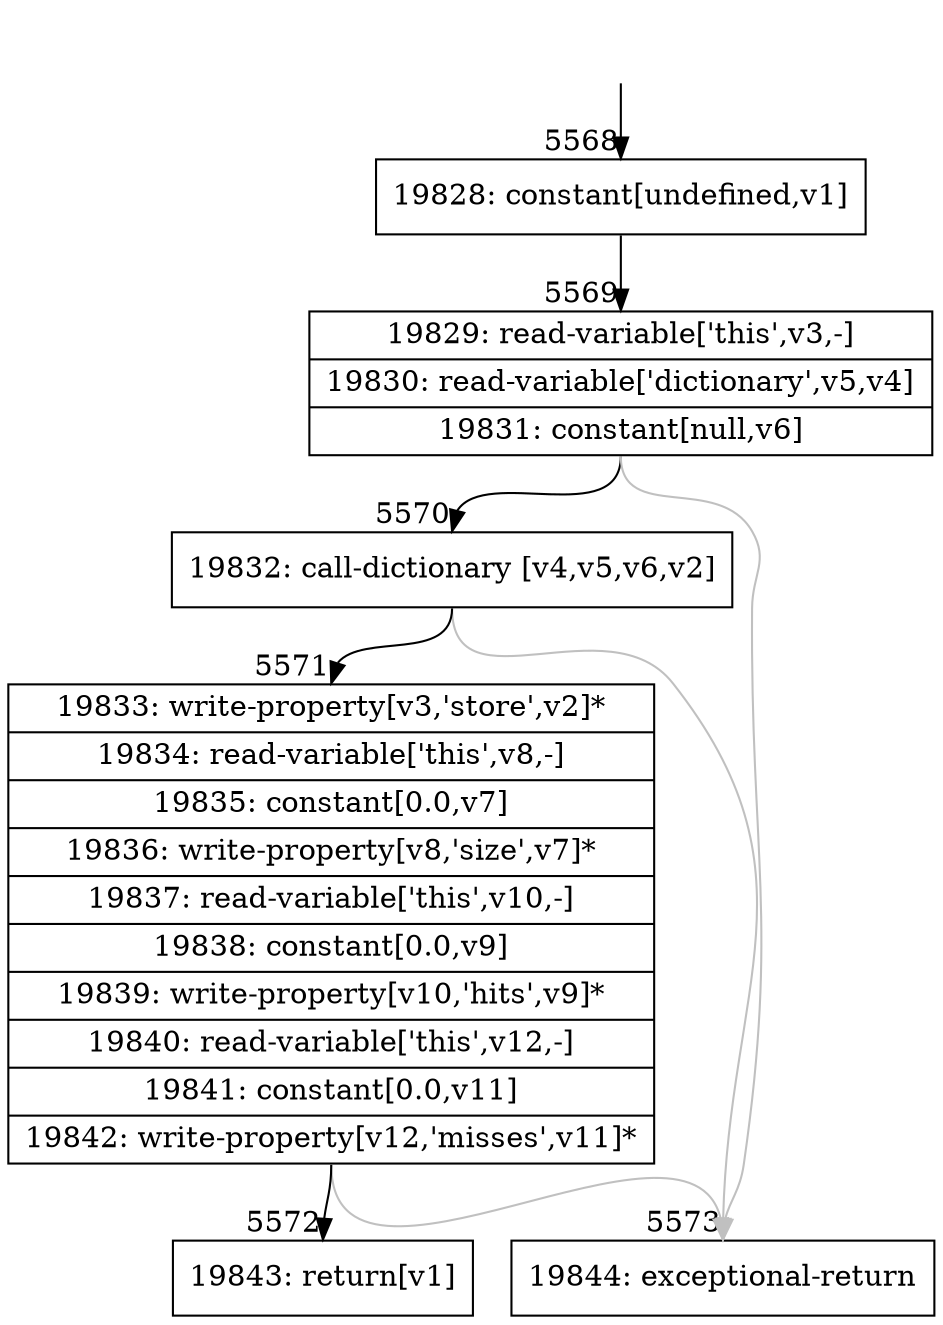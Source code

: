 digraph {
rankdir="TD"
BB_entry452[shape=none,label=""];
BB_entry452 -> BB5568 [tailport=s, headport=n, headlabel="    5568"]
BB5568 [shape=record label="{19828: constant[undefined,v1]}" ] 
BB5568 -> BB5569 [tailport=s, headport=n, headlabel="      5569"]
BB5569 [shape=record label="{19829: read-variable['this',v3,-]|19830: read-variable['dictionary',v5,v4]|19831: constant[null,v6]}" ] 
BB5569 -> BB5570 [tailport=s, headport=n, headlabel="      5570"]
BB5569 -> BB5573 [tailport=s, headport=n, color=gray, headlabel="      5573"]
BB5570 [shape=record label="{19832: call-dictionary [v4,v5,v6,v2]}" ] 
BB5570 -> BB5571 [tailport=s, headport=n, headlabel="      5571"]
BB5570 -> BB5573 [tailport=s, headport=n, color=gray]
BB5571 [shape=record label="{19833: write-property[v3,'store',v2]*|19834: read-variable['this',v8,-]|19835: constant[0.0,v7]|19836: write-property[v8,'size',v7]*|19837: read-variable['this',v10,-]|19838: constant[0.0,v9]|19839: write-property[v10,'hits',v9]*|19840: read-variable['this',v12,-]|19841: constant[0.0,v11]|19842: write-property[v12,'misses',v11]*}" ] 
BB5571 -> BB5572 [tailport=s, headport=n, headlabel="      5572"]
BB5571 -> BB5573 [tailport=s, headport=n, color=gray]
BB5572 [shape=record label="{19843: return[v1]}" ] 
BB5573 [shape=record label="{19844: exceptional-return}" ] 
//#$~ 10183
}
